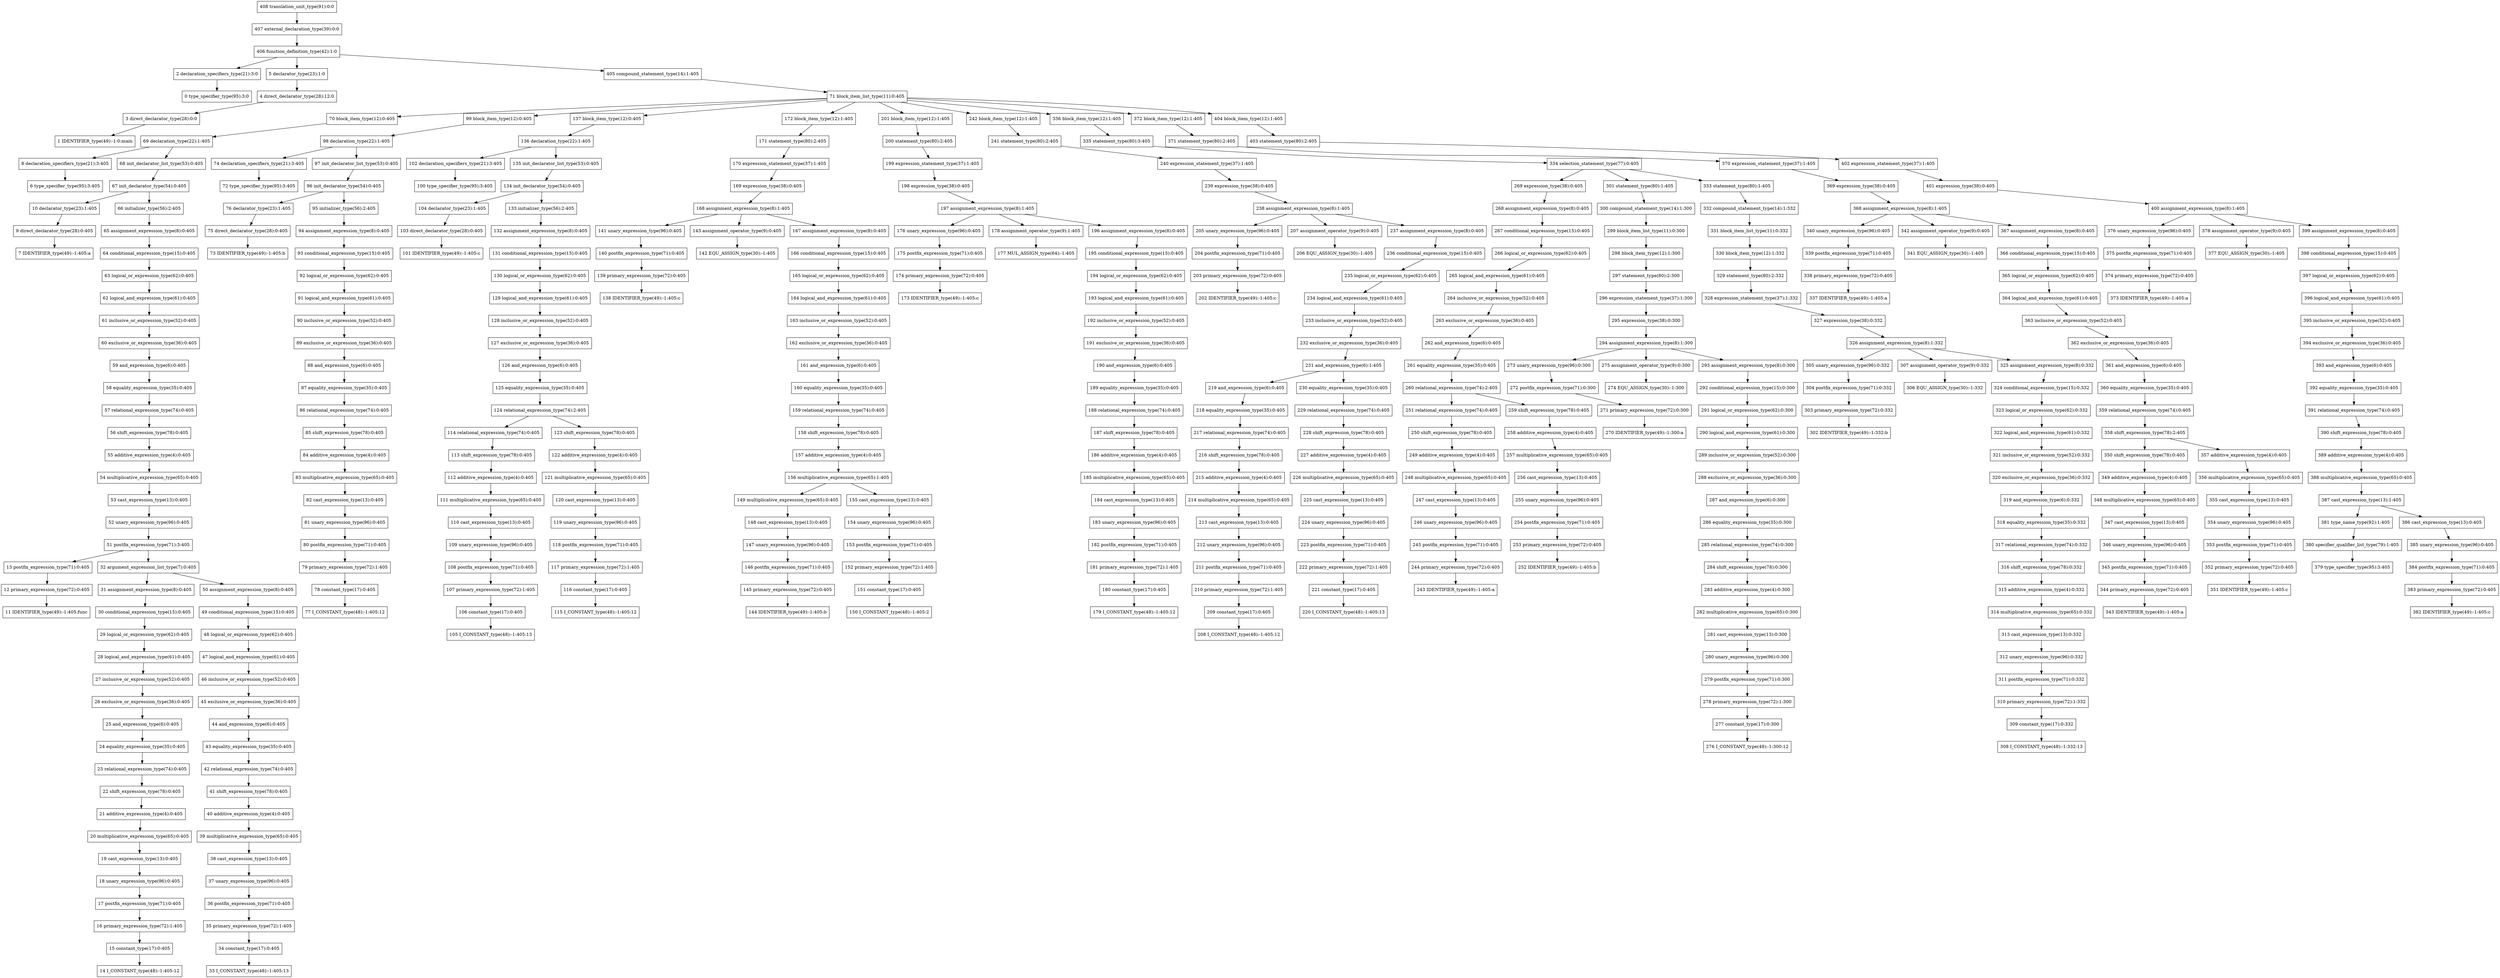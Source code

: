 digraph G{
408[shape=box, label="408 translation_unit_type(91):0:0"];
407[shape=box, label="407 external_declaration_type(39):0:0"];
408->407;
407[shape=box, label="407 external_declaration_type(39):0:0"];
406[shape=box, label="406 function_definition_type(42):1:0"];
407->406;
406[shape=box, label="406 function_definition_type(42):1:0"];
2[shape=box, label="2 declaration_specifiers_type(21):3:0"];
406->2;
2[shape=box, label="2 declaration_specifiers_type(21):3:0"];
0[shape=box, label="0 type_specifier_type(95):3:0"];
2->0;
0[shape=box, label="0 type_specifier_type(95):3:0"];
5[shape=box, label="5 declarator_type(23):1:0"];
406->5;
5[shape=box, label="5 declarator_type(23):1:0"];
4[shape=box, label="4 direct_declarator_type(28):12:0"];
5->4;
4[shape=box, label="4 direct_declarator_type(28):12:0"];
3[shape=box, label="3 direct_declarator_type(28):0:0"];
4->3;
3[shape=box, label="3 direct_declarator_type(28):0:0"];
1[shape=box, label="1 IDENTIFIER_type(49):-1:0:main"];
3->1;
1[shape=box, label="1 IDENTIFIER_type(49):-1:0:main"];
405[shape=box, label="405 compound_statement_type(14):1:405"];
406->405;
405[shape=box, label="405 compound_statement_type(14):1:405"];
71[shape=box, label="71 block_item_list_type(11):0:405"];
405->71;
71[shape=box, label="71 block_item_list_type(11):0:405"];
70[shape=box, label="70 block_item_type(12):0:405"];
71->70;
70[shape=box, label="70 block_item_type(12):0:405"];
69[shape=box, label="69 declaration_type(22):1:405"];
70->69;
69[shape=box, label="69 declaration_type(22):1:405"];
8[shape=box, label="8 declaration_specifiers_type(21):3:405"];
69->8;
8[shape=box, label="8 declaration_specifiers_type(21):3:405"];
6[shape=box, label="6 type_specifier_type(95):3:405"];
8->6;
6[shape=box, label="6 type_specifier_type(95):3:405"];
68[shape=box, label="68 init_declarator_list_type(53):0:405"];
69->68;
68[shape=box, label="68 init_declarator_list_type(53):0:405"];
67[shape=box, label="67 init_declarator_type(54):0:405"];
68->67;
67[shape=box, label="67 init_declarator_type(54):0:405"];
10[shape=box, label="10 declarator_type(23):1:405"];
67->10;
10[shape=box, label="10 declarator_type(23):1:405"];
9[shape=box, label="9 direct_declarator_type(28):0:405"];
10->9;
9[shape=box, label="9 direct_declarator_type(28):0:405"];
7[shape=box, label="7 IDENTIFIER_type(49):-1:405:a"];
9->7;
7[shape=box, label="7 IDENTIFIER_type(49):-1:405:a"];
66[shape=box, label="66 initializer_type(56):2:405"];
67->66;
66[shape=box, label="66 initializer_type(56):2:405"];
65[shape=box, label="65 assignment_expression_type(8):0:405"];
66->65;
65[shape=box, label="65 assignment_expression_type(8):0:405"];
64[shape=box, label="64 conditional_expression_type(15):0:405"];
65->64;
64[shape=box, label="64 conditional_expression_type(15):0:405"];
63[shape=box, label="63 logical_or_expression_type(62):0:405"];
64->63;
63[shape=box, label="63 logical_or_expression_type(62):0:405"];
62[shape=box, label="62 logical_and_expression_type(61):0:405"];
63->62;
62[shape=box, label="62 logical_and_expression_type(61):0:405"];
61[shape=box, label="61 inclusive_or_expression_type(52):0:405"];
62->61;
61[shape=box, label="61 inclusive_or_expression_type(52):0:405"];
60[shape=box, label="60 exclusive_or_expression_type(36):0:405"];
61->60;
60[shape=box, label="60 exclusive_or_expression_type(36):0:405"];
59[shape=box, label="59 and_expression_type(6):0:405"];
60->59;
59[shape=box, label="59 and_expression_type(6):0:405"];
58[shape=box, label="58 equality_expression_type(35):0:405"];
59->58;
58[shape=box, label="58 equality_expression_type(35):0:405"];
57[shape=box, label="57 relational_expression_type(74):0:405"];
58->57;
57[shape=box, label="57 relational_expression_type(74):0:405"];
56[shape=box, label="56 shift_expression_type(78):0:405"];
57->56;
56[shape=box, label="56 shift_expression_type(78):0:405"];
55[shape=box, label="55 additive_expression_type(4):0:405"];
56->55;
55[shape=box, label="55 additive_expression_type(4):0:405"];
54[shape=box, label="54 multiplicative_expression_type(65):0:405"];
55->54;
54[shape=box, label="54 multiplicative_expression_type(65):0:405"];
53[shape=box, label="53 cast_expression_type(13):0:405"];
54->53;
53[shape=box, label="53 cast_expression_type(13):0:405"];
52[shape=box, label="52 unary_expression_type(96):0:405"];
53->52;
52[shape=box, label="52 unary_expression_type(96):0:405"];
51[shape=box, label="51 postfix_expression_type(71):3:405"];
52->51;
51[shape=box, label="51 postfix_expression_type(71):3:405"];
13[shape=box, label="13 postfix_expression_type(71):0:405"];
51->13;
13[shape=box, label="13 postfix_expression_type(71):0:405"];
12[shape=box, label="12 primary_expression_type(72):0:405"];
13->12;
12[shape=box, label="12 primary_expression_type(72):0:405"];
11[shape=box, label="11 IDENTIFIER_type(49):-1:405:func"];
12->11;
11[shape=box, label="11 IDENTIFIER_type(49):-1:405:func"];
32[shape=box, label="32 argument_expression_list_type(7):0:405"];
51->32;
32[shape=box, label="32 argument_expression_list_type(7):0:405"];
31[shape=box, label="31 assignment_expression_type(8):0:405"];
32->31;
31[shape=box, label="31 assignment_expression_type(8):0:405"];
30[shape=box, label="30 conditional_expression_type(15):0:405"];
31->30;
30[shape=box, label="30 conditional_expression_type(15):0:405"];
29[shape=box, label="29 logical_or_expression_type(62):0:405"];
30->29;
29[shape=box, label="29 logical_or_expression_type(62):0:405"];
28[shape=box, label="28 logical_and_expression_type(61):0:405"];
29->28;
28[shape=box, label="28 logical_and_expression_type(61):0:405"];
27[shape=box, label="27 inclusive_or_expression_type(52):0:405"];
28->27;
27[shape=box, label="27 inclusive_or_expression_type(52):0:405"];
26[shape=box, label="26 exclusive_or_expression_type(36):0:405"];
27->26;
26[shape=box, label="26 exclusive_or_expression_type(36):0:405"];
25[shape=box, label="25 and_expression_type(6):0:405"];
26->25;
25[shape=box, label="25 and_expression_type(6):0:405"];
24[shape=box, label="24 equality_expression_type(35):0:405"];
25->24;
24[shape=box, label="24 equality_expression_type(35):0:405"];
23[shape=box, label="23 relational_expression_type(74):0:405"];
24->23;
23[shape=box, label="23 relational_expression_type(74):0:405"];
22[shape=box, label="22 shift_expression_type(78):0:405"];
23->22;
22[shape=box, label="22 shift_expression_type(78):0:405"];
21[shape=box, label="21 additive_expression_type(4):0:405"];
22->21;
21[shape=box, label="21 additive_expression_type(4):0:405"];
20[shape=box, label="20 multiplicative_expression_type(65):0:405"];
21->20;
20[shape=box, label="20 multiplicative_expression_type(65):0:405"];
19[shape=box, label="19 cast_expression_type(13):0:405"];
20->19;
19[shape=box, label="19 cast_expression_type(13):0:405"];
18[shape=box, label="18 unary_expression_type(96):0:405"];
19->18;
18[shape=box, label="18 unary_expression_type(96):0:405"];
17[shape=box, label="17 postfix_expression_type(71):0:405"];
18->17;
17[shape=box, label="17 postfix_expression_type(71):0:405"];
16[shape=box, label="16 primary_expression_type(72):1:405"];
17->16;
16[shape=box, label="16 primary_expression_type(72):1:405"];
15[shape=box, label="15 constant_type(17):0:405"];
16->15;
15[shape=box, label="15 constant_type(17):0:405"];
14[shape=box, label="14 I_CONSTANT_type(48):-1:405:12"];
15->14;
14[shape=box, label="14 I_CONSTANT_type(48):-1:405:12"];
50[shape=box, label="50 assignment_expression_type(8):0:405"];
32->50;
50[shape=box, label="50 assignment_expression_type(8):0:405"];
49[shape=box, label="49 conditional_expression_type(15):0:405"];
50->49;
49[shape=box, label="49 conditional_expression_type(15):0:405"];
48[shape=box, label="48 logical_or_expression_type(62):0:405"];
49->48;
48[shape=box, label="48 logical_or_expression_type(62):0:405"];
47[shape=box, label="47 logical_and_expression_type(61):0:405"];
48->47;
47[shape=box, label="47 logical_and_expression_type(61):0:405"];
46[shape=box, label="46 inclusive_or_expression_type(52):0:405"];
47->46;
46[shape=box, label="46 inclusive_or_expression_type(52):0:405"];
45[shape=box, label="45 exclusive_or_expression_type(36):0:405"];
46->45;
45[shape=box, label="45 exclusive_or_expression_type(36):0:405"];
44[shape=box, label="44 and_expression_type(6):0:405"];
45->44;
44[shape=box, label="44 and_expression_type(6):0:405"];
43[shape=box, label="43 equality_expression_type(35):0:405"];
44->43;
43[shape=box, label="43 equality_expression_type(35):0:405"];
42[shape=box, label="42 relational_expression_type(74):0:405"];
43->42;
42[shape=box, label="42 relational_expression_type(74):0:405"];
41[shape=box, label="41 shift_expression_type(78):0:405"];
42->41;
41[shape=box, label="41 shift_expression_type(78):0:405"];
40[shape=box, label="40 additive_expression_type(4):0:405"];
41->40;
40[shape=box, label="40 additive_expression_type(4):0:405"];
39[shape=box, label="39 multiplicative_expression_type(65):0:405"];
40->39;
39[shape=box, label="39 multiplicative_expression_type(65):0:405"];
38[shape=box, label="38 cast_expression_type(13):0:405"];
39->38;
38[shape=box, label="38 cast_expression_type(13):0:405"];
37[shape=box, label="37 unary_expression_type(96):0:405"];
38->37;
37[shape=box, label="37 unary_expression_type(96):0:405"];
36[shape=box, label="36 postfix_expression_type(71):0:405"];
37->36;
36[shape=box, label="36 postfix_expression_type(71):0:405"];
35[shape=box, label="35 primary_expression_type(72):1:405"];
36->35;
35[shape=box, label="35 primary_expression_type(72):1:405"];
34[shape=box, label="34 constant_type(17):0:405"];
35->34;
34[shape=box, label="34 constant_type(17):0:405"];
33[shape=box, label="33 I_CONSTANT_type(48):-1:405:13"];
34->33;
33[shape=box, label="33 I_CONSTANT_type(48):-1:405:13"];
99[shape=box, label="99 block_item_type(12):0:405"];
71->99;
99[shape=box, label="99 block_item_type(12):0:405"];
98[shape=box, label="98 declaration_type(22):1:405"];
99->98;
98[shape=box, label="98 declaration_type(22):1:405"];
74[shape=box, label="74 declaration_specifiers_type(21):3:405"];
98->74;
74[shape=box, label="74 declaration_specifiers_type(21):3:405"];
72[shape=box, label="72 type_specifier_type(95):3:405"];
74->72;
72[shape=box, label="72 type_specifier_type(95):3:405"];
97[shape=box, label="97 init_declarator_list_type(53):0:405"];
98->97;
97[shape=box, label="97 init_declarator_list_type(53):0:405"];
96[shape=box, label="96 init_declarator_type(54):0:405"];
97->96;
96[shape=box, label="96 init_declarator_type(54):0:405"];
76[shape=box, label="76 declarator_type(23):1:405"];
96->76;
76[shape=box, label="76 declarator_type(23):1:405"];
75[shape=box, label="75 direct_declarator_type(28):0:405"];
76->75;
75[shape=box, label="75 direct_declarator_type(28):0:405"];
73[shape=box, label="73 IDENTIFIER_type(49):-1:405:b"];
75->73;
73[shape=box, label="73 IDENTIFIER_type(49):-1:405:b"];
95[shape=box, label="95 initializer_type(56):2:405"];
96->95;
95[shape=box, label="95 initializer_type(56):2:405"];
94[shape=box, label="94 assignment_expression_type(8):0:405"];
95->94;
94[shape=box, label="94 assignment_expression_type(8):0:405"];
93[shape=box, label="93 conditional_expression_type(15):0:405"];
94->93;
93[shape=box, label="93 conditional_expression_type(15):0:405"];
92[shape=box, label="92 logical_or_expression_type(62):0:405"];
93->92;
92[shape=box, label="92 logical_or_expression_type(62):0:405"];
91[shape=box, label="91 logical_and_expression_type(61):0:405"];
92->91;
91[shape=box, label="91 logical_and_expression_type(61):0:405"];
90[shape=box, label="90 inclusive_or_expression_type(52):0:405"];
91->90;
90[shape=box, label="90 inclusive_or_expression_type(52):0:405"];
89[shape=box, label="89 exclusive_or_expression_type(36):0:405"];
90->89;
89[shape=box, label="89 exclusive_or_expression_type(36):0:405"];
88[shape=box, label="88 and_expression_type(6):0:405"];
89->88;
88[shape=box, label="88 and_expression_type(6):0:405"];
87[shape=box, label="87 equality_expression_type(35):0:405"];
88->87;
87[shape=box, label="87 equality_expression_type(35):0:405"];
86[shape=box, label="86 relational_expression_type(74):0:405"];
87->86;
86[shape=box, label="86 relational_expression_type(74):0:405"];
85[shape=box, label="85 shift_expression_type(78):0:405"];
86->85;
85[shape=box, label="85 shift_expression_type(78):0:405"];
84[shape=box, label="84 additive_expression_type(4):0:405"];
85->84;
84[shape=box, label="84 additive_expression_type(4):0:405"];
83[shape=box, label="83 multiplicative_expression_type(65):0:405"];
84->83;
83[shape=box, label="83 multiplicative_expression_type(65):0:405"];
82[shape=box, label="82 cast_expression_type(13):0:405"];
83->82;
82[shape=box, label="82 cast_expression_type(13):0:405"];
81[shape=box, label="81 unary_expression_type(96):0:405"];
82->81;
81[shape=box, label="81 unary_expression_type(96):0:405"];
80[shape=box, label="80 postfix_expression_type(71):0:405"];
81->80;
80[shape=box, label="80 postfix_expression_type(71):0:405"];
79[shape=box, label="79 primary_expression_type(72):1:405"];
80->79;
79[shape=box, label="79 primary_expression_type(72):1:405"];
78[shape=box, label="78 constant_type(17):0:405"];
79->78;
78[shape=box, label="78 constant_type(17):0:405"];
77[shape=box, label="77 I_CONSTANT_type(48):-1:405:12"];
78->77;
77[shape=box, label="77 I_CONSTANT_type(48):-1:405:12"];
137[shape=box, label="137 block_item_type(12):0:405"];
71->137;
137[shape=box, label="137 block_item_type(12):0:405"];
136[shape=box, label="136 declaration_type(22):1:405"];
137->136;
136[shape=box, label="136 declaration_type(22):1:405"];
102[shape=box, label="102 declaration_specifiers_type(21):3:405"];
136->102;
102[shape=box, label="102 declaration_specifiers_type(21):3:405"];
100[shape=box, label="100 type_specifier_type(95):3:405"];
102->100;
100[shape=box, label="100 type_specifier_type(95):3:405"];
135[shape=box, label="135 init_declarator_list_type(53):0:405"];
136->135;
135[shape=box, label="135 init_declarator_list_type(53):0:405"];
134[shape=box, label="134 init_declarator_type(54):0:405"];
135->134;
134[shape=box, label="134 init_declarator_type(54):0:405"];
104[shape=box, label="104 declarator_type(23):1:405"];
134->104;
104[shape=box, label="104 declarator_type(23):1:405"];
103[shape=box, label="103 direct_declarator_type(28):0:405"];
104->103;
103[shape=box, label="103 direct_declarator_type(28):0:405"];
101[shape=box, label="101 IDENTIFIER_type(49):-1:405:c"];
103->101;
101[shape=box, label="101 IDENTIFIER_type(49):-1:405:c"];
133[shape=box, label="133 initializer_type(56):2:405"];
134->133;
133[shape=box, label="133 initializer_type(56):2:405"];
132[shape=box, label="132 assignment_expression_type(8):0:405"];
133->132;
132[shape=box, label="132 assignment_expression_type(8):0:405"];
131[shape=box, label="131 conditional_expression_type(15):0:405"];
132->131;
131[shape=box, label="131 conditional_expression_type(15):0:405"];
130[shape=box, label="130 logical_or_expression_type(62):0:405"];
131->130;
130[shape=box, label="130 logical_or_expression_type(62):0:405"];
129[shape=box, label="129 logical_and_expression_type(61):0:405"];
130->129;
129[shape=box, label="129 logical_and_expression_type(61):0:405"];
128[shape=box, label="128 inclusive_or_expression_type(52):0:405"];
129->128;
128[shape=box, label="128 inclusive_or_expression_type(52):0:405"];
127[shape=box, label="127 exclusive_or_expression_type(36):0:405"];
128->127;
127[shape=box, label="127 exclusive_or_expression_type(36):0:405"];
126[shape=box, label="126 and_expression_type(6):0:405"];
127->126;
126[shape=box, label="126 and_expression_type(6):0:405"];
125[shape=box, label="125 equality_expression_type(35):0:405"];
126->125;
125[shape=box, label="125 equality_expression_type(35):0:405"];
124[shape=box, label="124 relational_expression_type(74):2:405"];
125->124;
124[shape=box, label="124 relational_expression_type(74):2:405"];
114[shape=box, label="114 relational_expression_type(74):0:405"];
124->114;
114[shape=box, label="114 relational_expression_type(74):0:405"];
113[shape=box, label="113 shift_expression_type(78):0:405"];
114->113;
113[shape=box, label="113 shift_expression_type(78):0:405"];
112[shape=box, label="112 additive_expression_type(4):0:405"];
113->112;
112[shape=box, label="112 additive_expression_type(4):0:405"];
111[shape=box, label="111 multiplicative_expression_type(65):0:405"];
112->111;
111[shape=box, label="111 multiplicative_expression_type(65):0:405"];
110[shape=box, label="110 cast_expression_type(13):0:405"];
111->110;
110[shape=box, label="110 cast_expression_type(13):0:405"];
109[shape=box, label="109 unary_expression_type(96):0:405"];
110->109;
109[shape=box, label="109 unary_expression_type(96):0:405"];
108[shape=box, label="108 postfix_expression_type(71):0:405"];
109->108;
108[shape=box, label="108 postfix_expression_type(71):0:405"];
107[shape=box, label="107 primary_expression_type(72):1:405"];
108->107;
107[shape=box, label="107 primary_expression_type(72):1:405"];
106[shape=box, label="106 constant_type(17):0:405"];
107->106;
106[shape=box, label="106 constant_type(17):0:405"];
105[shape=box, label="105 I_CONSTANT_type(48):-1:405:13"];
106->105;
105[shape=box, label="105 I_CONSTANT_type(48):-1:405:13"];
123[shape=box, label="123 shift_expression_type(78):0:405"];
124->123;
123[shape=box, label="123 shift_expression_type(78):0:405"];
122[shape=box, label="122 additive_expression_type(4):0:405"];
123->122;
122[shape=box, label="122 additive_expression_type(4):0:405"];
121[shape=box, label="121 multiplicative_expression_type(65):0:405"];
122->121;
121[shape=box, label="121 multiplicative_expression_type(65):0:405"];
120[shape=box, label="120 cast_expression_type(13):0:405"];
121->120;
120[shape=box, label="120 cast_expression_type(13):0:405"];
119[shape=box, label="119 unary_expression_type(96):0:405"];
120->119;
119[shape=box, label="119 unary_expression_type(96):0:405"];
118[shape=box, label="118 postfix_expression_type(71):0:405"];
119->118;
118[shape=box, label="118 postfix_expression_type(71):0:405"];
117[shape=box, label="117 primary_expression_type(72):1:405"];
118->117;
117[shape=box, label="117 primary_expression_type(72):1:405"];
116[shape=box, label="116 constant_type(17):0:405"];
117->116;
116[shape=box, label="116 constant_type(17):0:405"];
115[shape=box, label="115 I_CONSTANT_type(48):-1:405:12"];
116->115;
115[shape=box, label="115 I_CONSTANT_type(48):-1:405:12"];
172[shape=box, label="172 block_item_type(12):1:405"];
71->172;
172[shape=box, label="172 block_item_type(12):1:405"];
171[shape=box, label="171 statement_type(80):2:405"];
172->171;
171[shape=box, label="171 statement_type(80):2:405"];
170[shape=box, label="170 expression_statement_type(37):1:405"];
171->170;
170[shape=box, label="170 expression_statement_type(37):1:405"];
169[shape=box, label="169 expression_type(38):0:405"];
170->169;
169[shape=box, label="169 expression_type(38):0:405"];
168[shape=box, label="168 assignment_expression_type(8):1:405"];
169->168;
168[shape=box, label="168 assignment_expression_type(8):1:405"];
141[shape=box, label="141 unary_expression_type(96):0:405"];
168->141;
141[shape=box, label="141 unary_expression_type(96):0:405"];
140[shape=box, label="140 postfix_expression_type(71):0:405"];
141->140;
140[shape=box, label="140 postfix_expression_type(71):0:405"];
139[shape=box, label="139 primary_expression_type(72):0:405"];
140->139;
139[shape=box, label="139 primary_expression_type(72):0:405"];
138[shape=box, label="138 IDENTIFIER_type(49):-1:405:c"];
139->138;
138[shape=box, label="138 IDENTIFIER_type(49):-1:405:c"];
143[shape=box, label="143 assignment_operator_type(9):0:405"];
168->143;
143[shape=box, label="143 assignment_operator_type(9):0:405"];
142[shape=box, label="142 EQU_ASSIGN_type(30):-1:405"];
143->142;
142[shape=box, label="142 EQU_ASSIGN_type(30):-1:405"];
167[shape=box, label="167 assignment_expression_type(8):0:405"];
168->167;
167[shape=box, label="167 assignment_expression_type(8):0:405"];
166[shape=box, label="166 conditional_expression_type(15):0:405"];
167->166;
166[shape=box, label="166 conditional_expression_type(15):0:405"];
165[shape=box, label="165 logical_or_expression_type(62):0:405"];
166->165;
165[shape=box, label="165 logical_or_expression_type(62):0:405"];
164[shape=box, label="164 logical_and_expression_type(61):0:405"];
165->164;
164[shape=box, label="164 logical_and_expression_type(61):0:405"];
163[shape=box, label="163 inclusive_or_expression_type(52):0:405"];
164->163;
163[shape=box, label="163 inclusive_or_expression_type(52):0:405"];
162[shape=box, label="162 exclusive_or_expression_type(36):0:405"];
163->162;
162[shape=box, label="162 exclusive_or_expression_type(36):0:405"];
161[shape=box, label="161 and_expression_type(6):0:405"];
162->161;
161[shape=box, label="161 and_expression_type(6):0:405"];
160[shape=box, label="160 equality_expression_type(35):0:405"];
161->160;
160[shape=box, label="160 equality_expression_type(35):0:405"];
159[shape=box, label="159 relational_expression_type(74):0:405"];
160->159;
159[shape=box, label="159 relational_expression_type(74):0:405"];
158[shape=box, label="158 shift_expression_type(78):0:405"];
159->158;
158[shape=box, label="158 shift_expression_type(78):0:405"];
157[shape=box, label="157 additive_expression_type(4):0:405"];
158->157;
157[shape=box, label="157 additive_expression_type(4):0:405"];
156[shape=box, label="156 multiplicative_expression_type(65):1:405"];
157->156;
156[shape=box, label="156 multiplicative_expression_type(65):1:405"];
149[shape=box, label="149 multiplicative_expression_type(65):0:405"];
156->149;
149[shape=box, label="149 multiplicative_expression_type(65):0:405"];
148[shape=box, label="148 cast_expression_type(13):0:405"];
149->148;
148[shape=box, label="148 cast_expression_type(13):0:405"];
147[shape=box, label="147 unary_expression_type(96):0:405"];
148->147;
147[shape=box, label="147 unary_expression_type(96):0:405"];
146[shape=box, label="146 postfix_expression_type(71):0:405"];
147->146;
146[shape=box, label="146 postfix_expression_type(71):0:405"];
145[shape=box, label="145 primary_expression_type(72):0:405"];
146->145;
145[shape=box, label="145 primary_expression_type(72):0:405"];
144[shape=box, label="144 IDENTIFIER_type(49):-1:405:b"];
145->144;
144[shape=box, label="144 IDENTIFIER_type(49):-1:405:b"];
155[shape=box, label="155 cast_expression_type(13):0:405"];
156->155;
155[shape=box, label="155 cast_expression_type(13):0:405"];
154[shape=box, label="154 unary_expression_type(96):0:405"];
155->154;
154[shape=box, label="154 unary_expression_type(96):0:405"];
153[shape=box, label="153 postfix_expression_type(71):0:405"];
154->153;
153[shape=box, label="153 postfix_expression_type(71):0:405"];
152[shape=box, label="152 primary_expression_type(72):1:405"];
153->152;
152[shape=box, label="152 primary_expression_type(72):1:405"];
151[shape=box, label="151 constant_type(17):0:405"];
152->151;
151[shape=box, label="151 constant_type(17):0:405"];
150[shape=box, label="150 I_CONSTANT_type(48):-1:405:2"];
151->150;
150[shape=box, label="150 I_CONSTANT_type(48):-1:405:2"];
201[shape=box, label="201 block_item_type(12):1:405"];
71->201;
201[shape=box, label="201 block_item_type(12):1:405"];
200[shape=box, label="200 statement_type(80):2:405"];
201->200;
200[shape=box, label="200 statement_type(80):2:405"];
199[shape=box, label="199 expression_statement_type(37):1:405"];
200->199;
199[shape=box, label="199 expression_statement_type(37):1:405"];
198[shape=box, label="198 expression_type(38):0:405"];
199->198;
198[shape=box, label="198 expression_type(38):0:405"];
197[shape=box, label="197 assignment_expression_type(8):1:405"];
198->197;
197[shape=box, label="197 assignment_expression_type(8):1:405"];
176[shape=box, label="176 unary_expression_type(96):0:405"];
197->176;
176[shape=box, label="176 unary_expression_type(96):0:405"];
175[shape=box, label="175 postfix_expression_type(71):0:405"];
176->175;
175[shape=box, label="175 postfix_expression_type(71):0:405"];
174[shape=box, label="174 primary_expression_type(72):0:405"];
175->174;
174[shape=box, label="174 primary_expression_type(72):0:405"];
173[shape=box, label="173 IDENTIFIER_type(49):-1:405:c"];
174->173;
173[shape=box, label="173 IDENTIFIER_type(49):-1:405:c"];
178[shape=box, label="178 assignment_operator_type(9):1:405"];
197->178;
178[shape=box, label="178 assignment_operator_type(9):1:405"];
177[shape=box, label="177 MUL_ASSIGN_type(64):-1:405"];
178->177;
177[shape=box, label="177 MUL_ASSIGN_type(64):-1:405"];
196[shape=box, label="196 assignment_expression_type(8):0:405"];
197->196;
196[shape=box, label="196 assignment_expression_type(8):0:405"];
195[shape=box, label="195 conditional_expression_type(15):0:405"];
196->195;
195[shape=box, label="195 conditional_expression_type(15):0:405"];
194[shape=box, label="194 logical_or_expression_type(62):0:405"];
195->194;
194[shape=box, label="194 logical_or_expression_type(62):0:405"];
193[shape=box, label="193 logical_and_expression_type(61):0:405"];
194->193;
193[shape=box, label="193 logical_and_expression_type(61):0:405"];
192[shape=box, label="192 inclusive_or_expression_type(52):0:405"];
193->192;
192[shape=box, label="192 inclusive_or_expression_type(52):0:405"];
191[shape=box, label="191 exclusive_or_expression_type(36):0:405"];
192->191;
191[shape=box, label="191 exclusive_or_expression_type(36):0:405"];
190[shape=box, label="190 and_expression_type(6):0:405"];
191->190;
190[shape=box, label="190 and_expression_type(6):0:405"];
189[shape=box, label="189 equality_expression_type(35):0:405"];
190->189;
189[shape=box, label="189 equality_expression_type(35):0:405"];
188[shape=box, label="188 relational_expression_type(74):0:405"];
189->188;
188[shape=box, label="188 relational_expression_type(74):0:405"];
187[shape=box, label="187 shift_expression_type(78):0:405"];
188->187;
187[shape=box, label="187 shift_expression_type(78):0:405"];
186[shape=box, label="186 additive_expression_type(4):0:405"];
187->186;
186[shape=box, label="186 additive_expression_type(4):0:405"];
185[shape=box, label="185 multiplicative_expression_type(65):0:405"];
186->185;
185[shape=box, label="185 multiplicative_expression_type(65):0:405"];
184[shape=box, label="184 cast_expression_type(13):0:405"];
185->184;
184[shape=box, label="184 cast_expression_type(13):0:405"];
183[shape=box, label="183 unary_expression_type(96):0:405"];
184->183;
183[shape=box, label="183 unary_expression_type(96):0:405"];
182[shape=box, label="182 postfix_expression_type(71):0:405"];
183->182;
182[shape=box, label="182 postfix_expression_type(71):0:405"];
181[shape=box, label="181 primary_expression_type(72):1:405"];
182->181;
181[shape=box, label="181 primary_expression_type(72):1:405"];
180[shape=box, label="180 constant_type(17):0:405"];
181->180;
180[shape=box, label="180 constant_type(17):0:405"];
179[shape=box, label="179 I_CONSTANT_type(48):-1:405:12"];
180->179;
179[shape=box, label="179 I_CONSTANT_type(48):-1:405:12"];
242[shape=box, label="242 block_item_type(12):1:405"];
71->242;
242[shape=box, label="242 block_item_type(12):1:405"];
241[shape=box, label="241 statement_type(80):2:405"];
242->241;
241[shape=box, label="241 statement_type(80):2:405"];
240[shape=box, label="240 expression_statement_type(37):1:405"];
241->240;
240[shape=box, label="240 expression_statement_type(37):1:405"];
239[shape=box, label="239 expression_type(38):0:405"];
240->239;
239[shape=box, label="239 expression_type(38):0:405"];
238[shape=box, label="238 assignment_expression_type(8):1:405"];
239->238;
238[shape=box, label="238 assignment_expression_type(8):1:405"];
205[shape=box, label="205 unary_expression_type(96):0:405"];
238->205;
205[shape=box, label="205 unary_expression_type(96):0:405"];
204[shape=box, label="204 postfix_expression_type(71):0:405"];
205->204;
204[shape=box, label="204 postfix_expression_type(71):0:405"];
203[shape=box, label="203 primary_expression_type(72):0:405"];
204->203;
203[shape=box, label="203 primary_expression_type(72):0:405"];
202[shape=box, label="202 IDENTIFIER_type(49):-1:405:c"];
203->202;
202[shape=box, label="202 IDENTIFIER_type(49):-1:405:c"];
207[shape=box, label="207 assignment_operator_type(9):0:405"];
238->207;
207[shape=box, label="207 assignment_operator_type(9):0:405"];
206[shape=box, label="206 EQU_ASSIGN_type(30):-1:405"];
207->206;
206[shape=box, label="206 EQU_ASSIGN_type(30):-1:405"];
237[shape=box, label="237 assignment_expression_type(8):0:405"];
238->237;
237[shape=box, label="237 assignment_expression_type(8):0:405"];
236[shape=box, label="236 conditional_expression_type(15):0:405"];
237->236;
236[shape=box, label="236 conditional_expression_type(15):0:405"];
235[shape=box, label="235 logical_or_expression_type(62):0:405"];
236->235;
235[shape=box, label="235 logical_or_expression_type(62):0:405"];
234[shape=box, label="234 logical_and_expression_type(61):0:405"];
235->234;
234[shape=box, label="234 logical_and_expression_type(61):0:405"];
233[shape=box, label="233 inclusive_or_expression_type(52):0:405"];
234->233;
233[shape=box, label="233 inclusive_or_expression_type(52):0:405"];
232[shape=box, label="232 exclusive_or_expression_type(36):0:405"];
233->232;
232[shape=box, label="232 exclusive_or_expression_type(36):0:405"];
231[shape=box, label="231 and_expression_type(6):1:405"];
232->231;
231[shape=box, label="231 and_expression_type(6):1:405"];
219[shape=box, label="219 and_expression_type(6):0:405"];
231->219;
219[shape=box, label="219 and_expression_type(6):0:405"];
218[shape=box, label="218 equality_expression_type(35):0:405"];
219->218;
218[shape=box, label="218 equality_expression_type(35):0:405"];
217[shape=box, label="217 relational_expression_type(74):0:405"];
218->217;
217[shape=box, label="217 relational_expression_type(74):0:405"];
216[shape=box, label="216 shift_expression_type(78):0:405"];
217->216;
216[shape=box, label="216 shift_expression_type(78):0:405"];
215[shape=box, label="215 additive_expression_type(4):0:405"];
216->215;
215[shape=box, label="215 additive_expression_type(4):0:405"];
214[shape=box, label="214 multiplicative_expression_type(65):0:405"];
215->214;
214[shape=box, label="214 multiplicative_expression_type(65):0:405"];
213[shape=box, label="213 cast_expression_type(13):0:405"];
214->213;
213[shape=box, label="213 cast_expression_type(13):0:405"];
212[shape=box, label="212 unary_expression_type(96):0:405"];
213->212;
212[shape=box, label="212 unary_expression_type(96):0:405"];
211[shape=box, label="211 postfix_expression_type(71):0:405"];
212->211;
211[shape=box, label="211 postfix_expression_type(71):0:405"];
210[shape=box, label="210 primary_expression_type(72):1:405"];
211->210;
210[shape=box, label="210 primary_expression_type(72):1:405"];
209[shape=box, label="209 constant_type(17):0:405"];
210->209;
209[shape=box, label="209 constant_type(17):0:405"];
208[shape=box, label="208 I_CONSTANT_type(48):-1:405:12"];
209->208;
208[shape=box, label="208 I_CONSTANT_type(48):-1:405:12"];
230[shape=box, label="230 equality_expression_type(35):0:405"];
231->230;
230[shape=box, label="230 equality_expression_type(35):0:405"];
229[shape=box, label="229 relational_expression_type(74):0:405"];
230->229;
229[shape=box, label="229 relational_expression_type(74):0:405"];
228[shape=box, label="228 shift_expression_type(78):0:405"];
229->228;
228[shape=box, label="228 shift_expression_type(78):0:405"];
227[shape=box, label="227 additive_expression_type(4):0:405"];
228->227;
227[shape=box, label="227 additive_expression_type(4):0:405"];
226[shape=box, label="226 multiplicative_expression_type(65):0:405"];
227->226;
226[shape=box, label="226 multiplicative_expression_type(65):0:405"];
225[shape=box, label="225 cast_expression_type(13):0:405"];
226->225;
225[shape=box, label="225 cast_expression_type(13):0:405"];
224[shape=box, label="224 unary_expression_type(96):0:405"];
225->224;
224[shape=box, label="224 unary_expression_type(96):0:405"];
223[shape=box, label="223 postfix_expression_type(71):0:405"];
224->223;
223[shape=box, label="223 postfix_expression_type(71):0:405"];
222[shape=box, label="222 primary_expression_type(72):1:405"];
223->222;
222[shape=box, label="222 primary_expression_type(72):1:405"];
221[shape=box, label="221 constant_type(17):0:405"];
222->221;
221[shape=box, label="221 constant_type(17):0:405"];
220[shape=box, label="220 I_CONSTANT_type(48):-1:405:13"];
221->220;
220[shape=box, label="220 I_CONSTANT_type(48):-1:405:13"];
336[shape=box, label="336 block_item_type(12):1:405"];
71->336;
336[shape=box, label="336 block_item_type(12):1:405"];
335[shape=box, label="335 statement_type(80):3:405"];
336->335;
335[shape=box, label="335 statement_type(80):3:405"];
334[shape=box, label="334 selection_statement_type(77):0:405"];
335->334;
334[shape=box, label="334 selection_statement_type(77):0:405"];
269[shape=box, label="269 expression_type(38):0:405"];
334->269;
269[shape=box, label="269 expression_type(38):0:405"];
268[shape=box, label="268 assignment_expression_type(8):0:405"];
269->268;
268[shape=box, label="268 assignment_expression_type(8):0:405"];
267[shape=box, label="267 conditional_expression_type(15):0:405"];
268->267;
267[shape=box, label="267 conditional_expression_type(15):0:405"];
266[shape=box, label="266 logical_or_expression_type(62):0:405"];
267->266;
266[shape=box, label="266 logical_or_expression_type(62):0:405"];
265[shape=box, label="265 logical_and_expression_type(61):0:405"];
266->265;
265[shape=box, label="265 logical_and_expression_type(61):0:405"];
264[shape=box, label="264 inclusive_or_expression_type(52):0:405"];
265->264;
264[shape=box, label="264 inclusive_or_expression_type(52):0:405"];
263[shape=box, label="263 exclusive_or_expression_type(36):0:405"];
264->263;
263[shape=box, label="263 exclusive_or_expression_type(36):0:405"];
262[shape=box, label="262 and_expression_type(6):0:405"];
263->262;
262[shape=box, label="262 and_expression_type(6):0:405"];
261[shape=box, label="261 equality_expression_type(35):0:405"];
262->261;
261[shape=box, label="261 equality_expression_type(35):0:405"];
260[shape=box, label="260 relational_expression_type(74):2:405"];
261->260;
260[shape=box, label="260 relational_expression_type(74):2:405"];
251[shape=box, label="251 relational_expression_type(74):0:405"];
260->251;
251[shape=box, label="251 relational_expression_type(74):0:405"];
250[shape=box, label="250 shift_expression_type(78):0:405"];
251->250;
250[shape=box, label="250 shift_expression_type(78):0:405"];
249[shape=box, label="249 additive_expression_type(4):0:405"];
250->249;
249[shape=box, label="249 additive_expression_type(4):0:405"];
248[shape=box, label="248 multiplicative_expression_type(65):0:405"];
249->248;
248[shape=box, label="248 multiplicative_expression_type(65):0:405"];
247[shape=box, label="247 cast_expression_type(13):0:405"];
248->247;
247[shape=box, label="247 cast_expression_type(13):0:405"];
246[shape=box, label="246 unary_expression_type(96):0:405"];
247->246;
246[shape=box, label="246 unary_expression_type(96):0:405"];
245[shape=box, label="245 postfix_expression_type(71):0:405"];
246->245;
245[shape=box, label="245 postfix_expression_type(71):0:405"];
244[shape=box, label="244 primary_expression_type(72):0:405"];
245->244;
244[shape=box, label="244 primary_expression_type(72):0:405"];
243[shape=box, label="243 IDENTIFIER_type(49):-1:405:a"];
244->243;
243[shape=box, label="243 IDENTIFIER_type(49):-1:405:a"];
259[shape=box, label="259 shift_expression_type(78):0:405"];
260->259;
259[shape=box, label="259 shift_expression_type(78):0:405"];
258[shape=box, label="258 additive_expression_type(4):0:405"];
259->258;
258[shape=box, label="258 additive_expression_type(4):0:405"];
257[shape=box, label="257 multiplicative_expression_type(65):0:405"];
258->257;
257[shape=box, label="257 multiplicative_expression_type(65):0:405"];
256[shape=box, label="256 cast_expression_type(13):0:405"];
257->256;
256[shape=box, label="256 cast_expression_type(13):0:405"];
255[shape=box, label="255 unary_expression_type(96):0:405"];
256->255;
255[shape=box, label="255 unary_expression_type(96):0:405"];
254[shape=box, label="254 postfix_expression_type(71):0:405"];
255->254;
254[shape=box, label="254 postfix_expression_type(71):0:405"];
253[shape=box, label="253 primary_expression_type(72):0:405"];
254->253;
253[shape=box, label="253 primary_expression_type(72):0:405"];
252[shape=box, label="252 IDENTIFIER_type(49):-1:405:b"];
253->252;
252[shape=box, label="252 IDENTIFIER_type(49):-1:405:b"];
301[shape=box, label="301 statement_type(80):1:405"];
334->301;
301[shape=box, label="301 statement_type(80):1:405"];
300[shape=box, label="300 compound_statement_type(14):1:300"];
301->300;
300[shape=box, label="300 compound_statement_type(14):1:300"];
299[shape=box, label="299 block_item_list_type(11):0:300"];
300->299;
299[shape=box, label="299 block_item_list_type(11):0:300"];
298[shape=box, label="298 block_item_type(12):1:300"];
299->298;
298[shape=box, label="298 block_item_type(12):1:300"];
297[shape=box, label="297 statement_type(80):2:300"];
298->297;
297[shape=box, label="297 statement_type(80):2:300"];
296[shape=box, label="296 expression_statement_type(37):1:300"];
297->296;
296[shape=box, label="296 expression_statement_type(37):1:300"];
295[shape=box, label="295 expression_type(38):0:300"];
296->295;
295[shape=box, label="295 expression_type(38):0:300"];
294[shape=box, label="294 assignment_expression_type(8):1:300"];
295->294;
294[shape=box, label="294 assignment_expression_type(8):1:300"];
273[shape=box, label="273 unary_expression_type(96):0:300"];
294->273;
273[shape=box, label="273 unary_expression_type(96):0:300"];
272[shape=box, label="272 postfix_expression_type(71):0:300"];
273->272;
272[shape=box, label="272 postfix_expression_type(71):0:300"];
271[shape=box, label="271 primary_expression_type(72):0:300"];
272->271;
271[shape=box, label="271 primary_expression_type(72):0:300"];
270[shape=box, label="270 IDENTIFIER_type(49):-1:300:a"];
271->270;
270[shape=box, label="270 IDENTIFIER_type(49):-1:300:a"];
275[shape=box, label="275 assignment_operator_type(9):0:300"];
294->275;
275[shape=box, label="275 assignment_operator_type(9):0:300"];
274[shape=box, label="274 EQU_ASSIGN_type(30):-1:300"];
275->274;
274[shape=box, label="274 EQU_ASSIGN_type(30):-1:300"];
293[shape=box, label="293 assignment_expression_type(8):0:300"];
294->293;
293[shape=box, label="293 assignment_expression_type(8):0:300"];
292[shape=box, label="292 conditional_expression_type(15):0:300"];
293->292;
292[shape=box, label="292 conditional_expression_type(15):0:300"];
291[shape=box, label="291 logical_or_expression_type(62):0:300"];
292->291;
291[shape=box, label="291 logical_or_expression_type(62):0:300"];
290[shape=box, label="290 logical_and_expression_type(61):0:300"];
291->290;
290[shape=box, label="290 logical_and_expression_type(61):0:300"];
289[shape=box, label="289 inclusive_or_expression_type(52):0:300"];
290->289;
289[shape=box, label="289 inclusive_or_expression_type(52):0:300"];
288[shape=box, label="288 exclusive_or_expression_type(36):0:300"];
289->288;
288[shape=box, label="288 exclusive_or_expression_type(36):0:300"];
287[shape=box, label="287 and_expression_type(6):0:300"];
288->287;
287[shape=box, label="287 and_expression_type(6):0:300"];
286[shape=box, label="286 equality_expression_type(35):0:300"];
287->286;
286[shape=box, label="286 equality_expression_type(35):0:300"];
285[shape=box, label="285 relational_expression_type(74):0:300"];
286->285;
285[shape=box, label="285 relational_expression_type(74):0:300"];
284[shape=box, label="284 shift_expression_type(78):0:300"];
285->284;
284[shape=box, label="284 shift_expression_type(78):0:300"];
283[shape=box, label="283 additive_expression_type(4):0:300"];
284->283;
283[shape=box, label="283 additive_expression_type(4):0:300"];
282[shape=box, label="282 multiplicative_expression_type(65):0:300"];
283->282;
282[shape=box, label="282 multiplicative_expression_type(65):0:300"];
281[shape=box, label="281 cast_expression_type(13):0:300"];
282->281;
281[shape=box, label="281 cast_expression_type(13):0:300"];
280[shape=box, label="280 unary_expression_type(96):0:300"];
281->280;
280[shape=box, label="280 unary_expression_type(96):0:300"];
279[shape=box, label="279 postfix_expression_type(71):0:300"];
280->279;
279[shape=box, label="279 postfix_expression_type(71):0:300"];
278[shape=box, label="278 primary_expression_type(72):1:300"];
279->278;
278[shape=box, label="278 primary_expression_type(72):1:300"];
277[shape=box, label="277 constant_type(17):0:300"];
278->277;
277[shape=box, label="277 constant_type(17):0:300"];
276[shape=box, label="276 I_CONSTANT_type(48):-1:300:12"];
277->276;
276[shape=box, label="276 I_CONSTANT_type(48):-1:300:12"];
333[shape=box, label="333 statement_type(80):1:405"];
334->333;
333[shape=box, label="333 statement_type(80):1:405"];
332[shape=box, label="332 compound_statement_type(14):1:332"];
333->332;
332[shape=box, label="332 compound_statement_type(14):1:332"];
331[shape=box, label="331 block_item_list_type(11):0:332"];
332->331;
331[shape=box, label="331 block_item_list_type(11):0:332"];
330[shape=box, label="330 block_item_type(12):1:332"];
331->330;
330[shape=box, label="330 block_item_type(12):1:332"];
329[shape=box, label="329 statement_type(80):2:332"];
330->329;
329[shape=box, label="329 statement_type(80):2:332"];
328[shape=box, label="328 expression_statement_type(37):1:332"];
329->328;
328[shape=box, label="328 expression_statement_type(37):1:332"];
327[shape=box, label="327 expression_type(38):0:332"];
328->327;
327[shape=box, label="327 expression_type(38):0:332"];
326[shape=box, label="326 assignment_expression_type(8):1:332"];
327->326;
326[shape=box, label="326 assignment_expression_type(8):1:332"];
305[shape=box, label="305 unary_expression_type(96):0:332"];
326->305;
305[shape=box, label="305 unary_expression_type(96):0:332"];
304[shape=box, label="304 postfix_expression_type(71):0:332"];
305->304;
304[shape=box, label="304 postfix_expression_type(71):0:332"];
303[shape=box, label="303 primary_expression_type(72):0:332"];
304->303;
303[shape=box, label="303 primary_expression_type(72):0:332"];
302[shape=box, label="302 IDENTIFIER_type(49):-1:332:b"];
303->302;
302[shape=box, label="302 IDENTIFIER_type(49):-1:332:b"];
307[shape=box, label="307 assignment_operator_type(9):0:332"];
326->307;
307[shape=box, label="307 assignment_operator_type(9):0:332"];
306[shape=box, label="306 EQU_ASSIGN_type(30):-1:332"];
307->306;
306[shape=box, label="306 EQU_ASSIGN_type(30):-1:332"];
325[shape=box, label="325 assignment_expression_type(8):0:332"];
326->325;
325[shape=box, label="325 assignment_expression_type(8):0:332"];
324[shape=box, label="324 conditional_expression_type(15):0:332"];
325->324;
324[shape=box, label="324 conditional_expression_type(15):0:332"];
323[shape=box, label="323 logical_or_expression_type(62):0:332"];
324->323;
323[shape=box, label="323 logical_or_expression_type(62):0:332"];
322[shape=box, label="322 logical_and_expression_type(61):0:332"];
323->322;
322[shape=box, label="322 logical_and_expression_type(61):0:332"];
321[shape=box, label="321 inclusive_or_expression_type(52):0:332"];
322->321;
321[shape=box, label="321 inclusive_or_expression_type(52):0:332"];
320[shape=box, label="320 exclusive_or_expression_type(36):0:332"];
321->320;
320[shape=box, label="320 exclusive_or_expression_type(36):0:332"];
319[shape=box, label="319 and_expression_type(6):0:332"];
320->319;
319[shape=box, label="319 and_expression_type(6):0:332"];
318[shape=box, label="318 equality_expression_type(35):0:332"];
319->318;
318[shape=box, label="318 equality_expression_type(35):0:332"];
317[shape=box, label="317 relational_expression_type(74):0:332"];
318->317;
317[shape=box, label="317 relational_expression_type(74):0:332"];
316[shape=box, label="316 shift_expression_type(78):0:332"];
317->316;
316[shape=box, label="316 shift_expression_type(78):0:332"];
315[shape=box, label="315 additive_expression_type(4):0:332"];
316->315;
315[shape=box, label="315 additive_expression_type(4):0:332"];
314[shape=box, label="314 multiplicative_expression_type(65):0:332"];
315->314;
314[shape=box, label="314 multiplicative_expression_type(65):0:332"];
313[shape=box, label="313 cast_expression_type(13):0:332"];
314->313;
313[shape=box, label="313 cast_expression_type(13):0:332"];
312[shape=box, label="312 unary_expression_type(96):0:332"];
313->312;
312[shape=box, label="312 unary_expression_type(96):0:332"];
311[shape=box, label="311 postfix_expression_type(71):0:332"];
312->311;
311[shape=box, label="311 postfix_expression_type(71):0:332"];
310[shape=box, label="310 primary_expression_type(72):1:332"];
311->310;
310[shape=box, label="310 primary_expression_type(72):1:332"];
309[shape=box, label="309 constant_type(17):0:332"];
310->309;
309[shape=box, label="309 constant_type(17):0:332"];
308[shape=box, label="308 I_CONSTANT_type(48):-1:332:13"];
309->308;
308[shape=box, label="308 I_CONSTANT_type(48):-1:332:13"];
372[shape=box, label="372 block_item_type(12):1:405"];
71->372;
372[shape=box, label="372 block_item_type(12):1:405"];
371[shape=box, label="371 statement_type(80):2:405"];
372->371;
371[shape=box, label="371 statement_type(80):2:405"];
370[shape=box, label="370 expression_statement_type(37):1:405"];
371->370;
370[shape=box, label="370 expression_statement_type(37):1:405"];
369[shape=box, label="369 expression_type(38):0:405"];
370->369;
369[shape=box, label="369 expression_type(38):0:405"];
368[shape=box, label="368 assignment_expression_type(8):1:405"];
369->368;
368[shape=box, label="368 assignment_expression_type(8):1:405"];
340[shape=box, label="340 unary_expression_type(96):0:405"];
368->340;
340[shape=box, label="340 unary_expression_type(96):0:405"];
339[shape=box, label="339 postfix_expression_type(71):0:405"];
340->339;
339[shape=box, label="339 postfix_expression_type(71):0:405"];
338[shape=box, label="338 primary_expression_type(72):0:405"];
339->338;
338[shape=box, label="338 primary_expression_type(72):0:405"];
337[shape=box, label="337 IDENTIFIER_type(49):-1:405:a"];
338->337;
337[shape=box, label="337 IDENTIFIER_type(49):-1:405:a"];
342[shape=box, label="342 assignment_operator_type(9):0:405"];
368->342;
342[shape=box, label="342 assignment_operator_type(9):0:405"];
341[shape=box, label="341 EQU_ASSIGN_type(30):-1:405"];
342->341;
341[shape=box, label="341 EQU_ASSIGN_type(30):-1:405"];
367[shape=box, label="367 assignment_expression_type(8):0:405"];
368->367;
367[shape=box, label="367 assignment_expression_type(8):0:405"];
366[shape=box, label="366 conditional_expression_type(15):0:405"];
367->366;
366[shape=box, label="366 conditional_expression_type(15):0:405"];
365[shape=box, label="365 logical_or_expression_type(62):0:405"];
366->365;
365[shape=box, label="365 logical_or_expression_type(62):0:405"];
364[shape=box, label="364 logical_and_expression_type(61):0:405"];
365->364;
364[shape=box, label="364 logical_and_expression_type(61):0:405"];
363[shape=box, label="363 inclusive_or_expression_type(52):0:405"];
364->363;
363[shape=box, label="363 inclusive_or_expression_type(52):0:405"];
362[shape=box, label="362 exclusive_or_expression_type(36):0:405"];
363->362;
362[shape=box, label="362 exclusive_or_expression_type(36):0:405"];
361[shape=box, label="361 and_expression_type(6):0:405"];
362->361;
361[shape=box, label="361 and_expression_type(6):0:405"];
360[shape=box, label="360 equality_expression_type(35):0:405"];
361->360;
360[shape=box, label="360 equality_expression_type(35):0:405"];
359[shape=box, label="359 relational_expression_type(74):0:405"];
360->359;
359[shape=box, label="359 relational_expression_type(74):0:405"];
358[shape=box, label="358 shift_expression_type(78):2:405"];
359->358;
358[shape=box, label="358 shift_expression_type(78):2:405"];
350[shape=box, label="350 shift_expression_type(78):0:405"];
358->350;
350[shape=box, label="350 shift_expression_type(78):0:405"];
349[shape=box, label="349 additive_expression_type(4):0:405"];
350->349;
349[shape=box, label="349 additive_expression_type(4):0:405"];
348[shape=box, label="348 multiplicative_expression_type(65):0:405"];
349->348;
348[shape=box, label="348 multiplicative_expression_type(65):0:405"];
347[shape=box, label="347 cast_expression_type(13):0:405"];
348->347;
347[shape=box, label="347 cast_expression_type(13):0:405"];
346[shape=box, label="346 unary_expression_type(96):0:405"];
347->346;
346[shape=box, label="346 unary_expression_type(96):0:405"];
345[shape=box, label="345 postfix_expression_type(71):0:405"];
346->345;
345[shape=box, label="345 postfix_expression_type(71):0:405"];
344[shape=box, label="344 primary_expression_type(72):0:405"];
345->344;
344[shape=box, label="344 primary_expression_type(72):0:405"];
343[shape=box, label="343 IDENTIFIER_type(49):-1:405:a"];
344->343;
343[shape=box, label="343 IDENTIFIER_type(49):-1:405:a"];
357[shape=box, label="357 additive_expression_type(4):0:405"];
358->357;
357[shape=box, label="357 additive_expression_type(4):0:405"];
356[shape=box, label="356 multiplicative_expression_type(65):0:405"];
357->356;
356[shape=box, label="356 multiplicative_expression_type(65):0:405"];
355[shape=box, label="355 cast_expression_type(13):0:405"];
356->355;
355[shape=box, label="355 cast_expression_type(13):0:405"];
354[shape=box, label="354 unary_expression_type(96):0:405"];
355->354;
354[shape=box, label="354 unary_expression_type(96):0:405"];
353[shape=box, label="353 postfix_expression_type(71):0:405"];
354->353;
353[shape=box, label="353 postfix_expression_type(71):0:405"];
352[shape=box, label="352 primary_expression_type(72):0:405"];
353->352;
352[shape=box, label="352 primary_expression_type(72):0:405"];
351[shape=box, label="351 IDENTIFIER_type(49):-1:405:c"];
352->351;
351[shape=box, label="351 IDENTIFIER_type(49):-1:405:c"];
404[shape=box, label="404 block_item_type(12):1:405"];
71->404;
404[shape=box, label="404 block_item_type(12):1:405"];
403[shape=box, label="403 statement_type(80):2:405"];
404->403;
403[shape=box, label="403 statement_type(80):2:405"];
402[shape=box, label="402 expression_statement_type(37):1:405"];
403->402;
402[shape=box, label="402 expression_statement_type(37):1:405"];
401[shape=box, label="401 expression_type(38):0:405"];
402->401;
401[shape=box, label="401 expression_type(38):0:405"];
400[shape=box, label="400 assignment_expression_type(8):1:405"];
401->400;
400[shape=box, label="400 assignment_expression_type(8):1:405"];
376[shape=box, label="376 unary_expression_type(96):0:405"];
400->376;
376[shape=box, label="376 unary_expression_type(96):0:405"];
375[shape=box, label="375 postfix_expression_type(71):0:405"];
376->375;
375[shape=box, label="375 postfix_expression_type(71):0:405"];
374[shape=box, label="374 primary_expression_type(72):0:405"];
375->374;
374[shape=box, label="374 primary_expression_type(72):0:405"];
373[shape=box, label="373 IDENTIFIER_type(49):-1:405:a"];
374->373;
373[shape=box, label="373 IDENTIFIER_type(49):-1:405:a"];
378[shape=box, label="378 assignment_operator_type(9):0:405"];
400->378;
378[shape=box, label="378 assignment_operator_type(9):0:405"];
377[shape=box, label="377 EQU_ASSIGN_type(30):-1:405"];
378->377;
377[shape=box, label="377 EQU_ASSIGN_type(30):-1:405"];
399[shape=box, label="399 assignment_expression_type(8):0:405"];
400->399;
399[shape=box, label="399 assignment_expression_type(8):0:405"];
398[shape=box, label="398 conditional_expression_type(15):0:405"];
399->398;
398[shape=box, label="398 conditional_expression_type(15):0:405"];
397[shape=box, label="397 logical_or_expression_type(62):0:405"];
398->397;
397[shape=box, label="397 logical_or_expression_type(62):0:405"];
396[shape=box, label="396 logical_and_expression_type(61):0:405"];
397->396;
396[shape=box, label="396 logical_and_expression_type(61):0:405"];
395[shape=box, label="395 inclusive_or_expression_type(52):0:405"];
396->395;
395[shape=box, label="395 inclusive_or_expression_type(52):0:405"];
394[shape=box, label="394 exclusive_or_expression_type(36):0:405"];
395->394;
394[shape=box, label="394 exclusive_or_expression_type(36):0:405"];
393[shape=box, label="393 and_expression_type(6):0:405"];
394->393;
393[shape=box, label="393 and_expression_type(6):0:405"];
392[shape=box, label="392 equality_expression_type(35):0:405"];
393->392;
392[shape=box, label="392 equality_expression_type(35):0:405"];
391[shape=box, label="391 relational_expression_type(74):0:405"];
392->391;
391[shape=box, label="391 relational_expression_type(74):0:405"];
390[shape=box, label="390 shift_expression_type(78):0:405"];
391->390;
390[shape=box, label="390 shift_expression_type(78):0:405"];
389[shape=box, label="389 additive_expression_type(4):0:405"];
390->389;
389[shape=box, label="389 additive_expression_type(4):0:405"];
388[shape=box, label="388 multiplicative_expression_type(65):0:405"];
389->388;
388[shape=box, label="388 multiplicative_expression_type(65):0:405"];
387[shape=box, label="387 cast_expression_type(13):1:405"];
388->387;
387[shape=box, label="387 cast_expression_type(13):1:405"];
381[shape=box, label="381 type_name_type(92):1:405"];
387->381;
381[shape=box, label="381 type_name_type(92):1:405"];
380[shape=box, label="380 specifier_qualifier_list_type(79):1:405"];
381->380;
380[shape=box, label="380 specifier_qualifier_list_type(79):1:405"];
379[shape=box, label="379 type_specifier_type(95):3:405"];
380->379;
379[shape=box, label="379 type_specifier_type(95):3:405"];
386[shape=box, label="386 cast_expression_type(13):0:405"];
387->386;
386[shape=box, label="386 cast_expression_type(13):0:405"];
385[shape=box, label="385 unary_expression_type(96):0:405"];
386->385;
385[shape=box, label="385 unary_expression_type(96):0:405"];
384[shape=box, label="384 postfix_expression_type(71):0:405"];
385->384;
384[shape=box, label="384 postfix_expression_type(71):0:405"];
383[shape=box, label="383 primary_expression_type(72):0:405"];
384->383;
383[shape=box, label="383 primary_expression_type(72):0:405"];
382[shape=box, label="382 IDENTIFIER_type(49):-1:405:c"];
383->382;
382[shape=box, label="382 IDENTIFIER_type(49):-1:405:c"];
}
